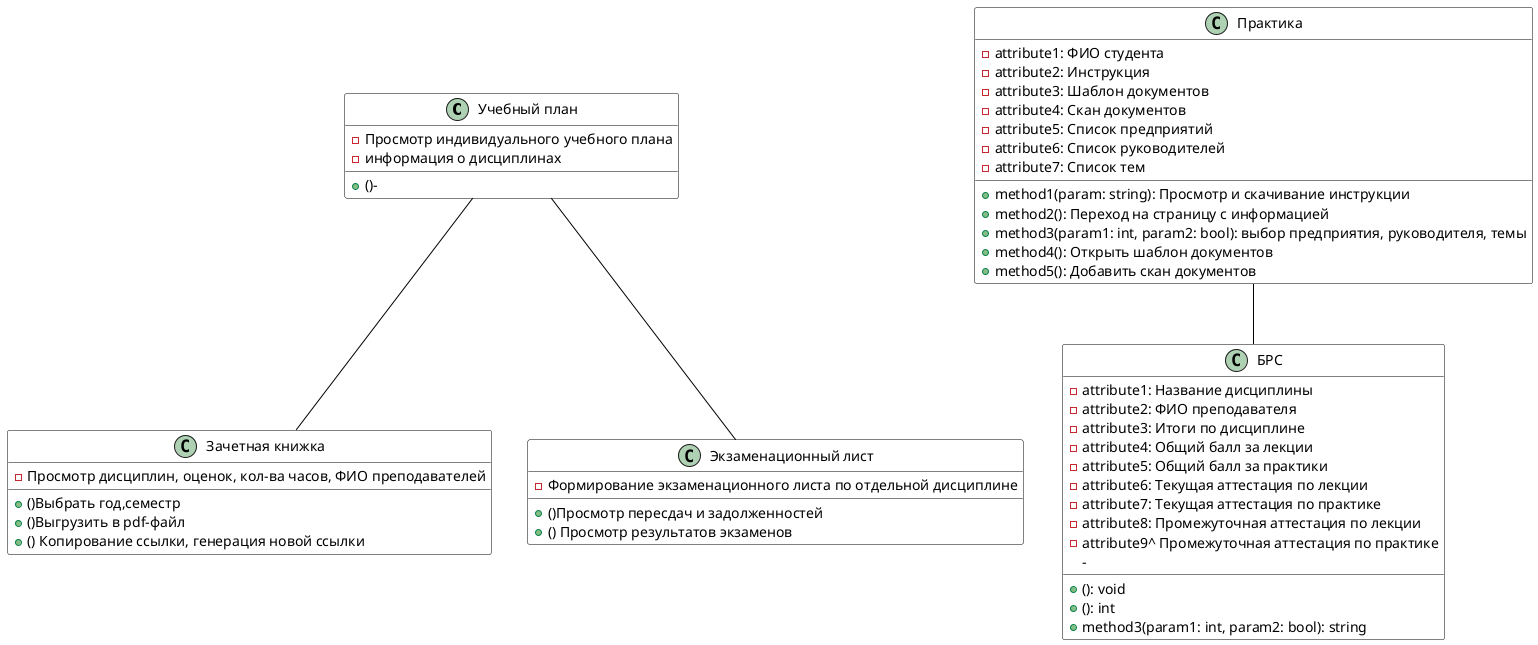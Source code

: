 @startuml

' Настройка стиля для прямоугольника
skinparam class {
    BackgroundColor #FFF
    BorderColor #000
    ArrowColor #000
    FontName Arial
}

' Класс с атрибутами и методами

class "Учебный план" as учебныйплан {
  ' Атрибуты (поля класса)
  - Просмотр индивидуального учебного плана
  - информация о дисциплинах
 

 ' Методы (функции класса)

  + ()-

}

' Можно добавить связь с другим классом (опционально)
' class AnotherClass
' MyClass --> AnotherClass : "использует"
учебныйплан--Зачетнаякнижка



' Настройка стиля для прямоугольника
skinparam class {
    BackgroundColor #FFF
    BorderColor #000
    ArrowColor #000
    FontName Arial
}

' Класс с атрибутами и методами

class "Зачетная книжка" as Зачетнаякнижка {
  ' Атрибуты (поля класса)
  - Просмотр дисциплин, оценок, кол-ва часов, ФИО преподавателей

  ' Методы (функции класса)
  +()Выбрать год,семестр
  +()Выгрузить в pdf-файл
  +() Копирование ссылки, генерация новой ссылки
}

' Можно добавить связь с другим классом (опционально)
' class AnotherClass
' MyClass --> AnotherClass : "использует"
' Можно добавить связь с другим классом (опционально)
' class AnotherClass
' MyClass --> AnotherClass : "использует"
учебныйплан--Экзаменационныйлист

' Настройка стиля для прямоугольника
skinparam class {
    BackgroundColor #FFF
    BorderColor #000
    ArrowColor #000
    FontName Arial
}

' Класс с атрибутами и методами
class "Экзаменационный лист" as Экзаменационныйлист {
  ' Атрибуты (поля класса)
  -  Формирование экзаменационного листа по отдельной дисциплине
 
  ' Методы (функции класса)
  + ()Просмотр пересдач и задолженностей 
  + () Просмотр результатов экзаменов

}

' Можно добавить связь с другим классом (опционально)
' class AnotherClass
' MyClass --> AnotherClass : "использует"g

' Класс с атрибутами и методами
class "Практика" as MyClass {
  ' Атрибуты (поля класса)
  - attribute1: ФИО студента
  - attribute2: Инструкция
  - attribute3: Шаблон документов
  - attribute4: Скан документов
  - attribute5: Список предприятий
  - attribute6: Список руководителей
  - attribute7: Список тем
  ' Методы (функции класса)
  + method1(param: string): Просмотр и скачивание инструкции
  + method2(): Переход на страницу с информацией
  + method3(param1: int, param2: bool): выбор предприятия, руководителя, темы
  + method4(): Открыть шаблон документов
  + method5(): Добавить скан документов
}

' Можно добавить связь с другим классом (опционально)
' class AnotherClass
' MyClass --> AnotherClass : "использует"
MyClass--BRS

' Настройка стиля для прямоугольника
skinparam class {
    BackgroundColor #FFF
    BorderColor #000
    ArrowColor #000
    FontName Arial
}

' Класс с атрибутами и методами
class "БРС" as BRS {
  ' Атрибуты (поля класса)
  - attribute1: Название дисциплины
  - attribute2: ФИО преподавателя
  - attribute3: Итоги по дисциплине
  - attribute4: Общий балл за лекции
  - attribute5: Общий балл за практики
  - attribute6: Текущая аттестация по лекции
  - attribute7: Текущая аттестация по практике
  - attribute8: Промежуточная аттестация по лекции
  - attribute9^ Промежуточная аттестация по практике
  - 
  ' Методы (функции класса)
  + (): void
  +  (): int
  + method3(param1: int, param2: bool): string
}
' Можно добавить связь с другим классом (опционально)
' class AnotherClass
' MyClass --> AnotherClass : "использует"

@enduml